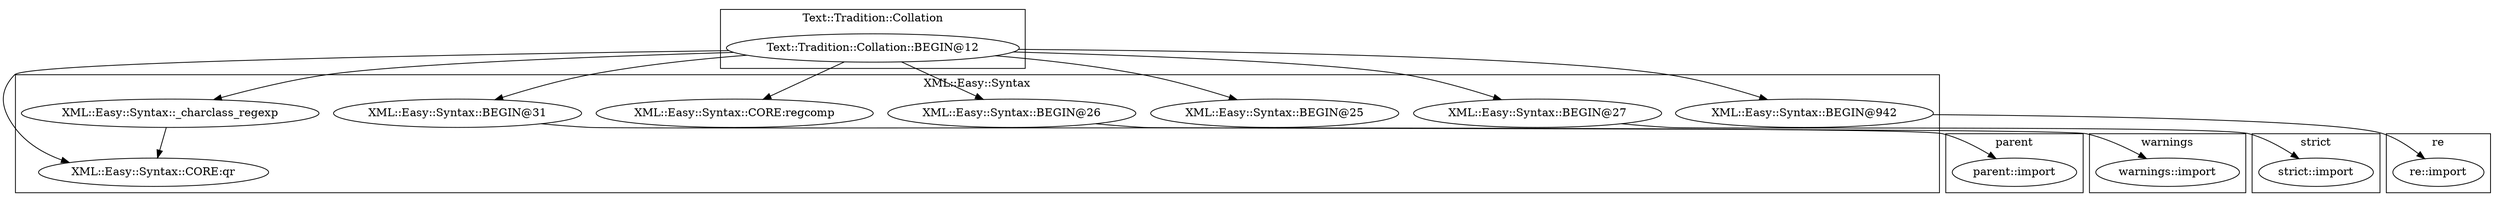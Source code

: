 digraph {
graph [overlap=false]
subgraph cluster_Text_Tradition_Collation {
	label="Text::Tradition::Collation";
	"Text::Tradition::Collation::BEGIN@12";
}
subgraph cluster_XML_Easy_Syntax {
	label="XML::Easy::Syntax";
	"XML::Easy::Syntax::BEGIN@31";
	"XML::Easy::Syntax::CORE:qr";
	"XML::Easy::Syntax::BEGIN@26";
	"XML::Easy::Syntax::BEGIN@25";
	"XML::Easy::Syntax::BEGIN@27";
	"XML::Easy::Syntax::CORE:regcomp";
	"XML::Easy::Syntax::BEGIN@942";
	"XML::Easy::Syntax::_charclass_regexp";
}
subgraph cluster_warnings {
	label="warnings";
	"warnings::import";
}
subgraph cluster_re {
	label="re";
	"re::import";
}
subgraph cluster_parent {
	label="parent";
	"parent::import";
}
subgraph cluster_strict {
	label="strict";
	"strict::import";
}
"Text::Tradition::Collation::BEGIN@12" -> "XML::Easy::Syntax::_charclass_regexp";
"Text::Tradition::Collation::BEGIN@12" -> "XML::Easy::Syntax::BEGIN@25";
"Text::Tradition::Collation::BEGIN@12" -> "XML::Easy::Syntax::BEGIN@26";
"Text::Tradition::Collation::BEGIN@12" -> "XML::Easy::Syntax::CORE:regcomp";
"Text::Tradition::Collation::BEGIN@12" -> "XML::Easy::Syntax::CORE:qr";
"XML::Easy::Syntax::_charclass_regexp" -> "XML::Easy::Syntax::CORE:qr";
"XML::Easy::Syntax::BEGIN@27" -> "strict::import";
"Text::Tradition::Collation::BEGIN@12" -> "XML::Easy::Syntax::BEGIN@942";
"XML::Easy::Syntax::BEGIN@26" -> "warnings::import";
"Text::Tradition::Collation::BEGIN@12" -> "XML::Easy::Syntax::BEGIN@27";
"Text::Tradition::Collation::BEGIN@12" -> "XML::Easy::Syntax::BEGIN@31";
"XML::Easy::Syntax::BEGIN@31" -> "parent::import";
"XML::Easy::Syntax::BEGIN@942" -> "re::import";
}
